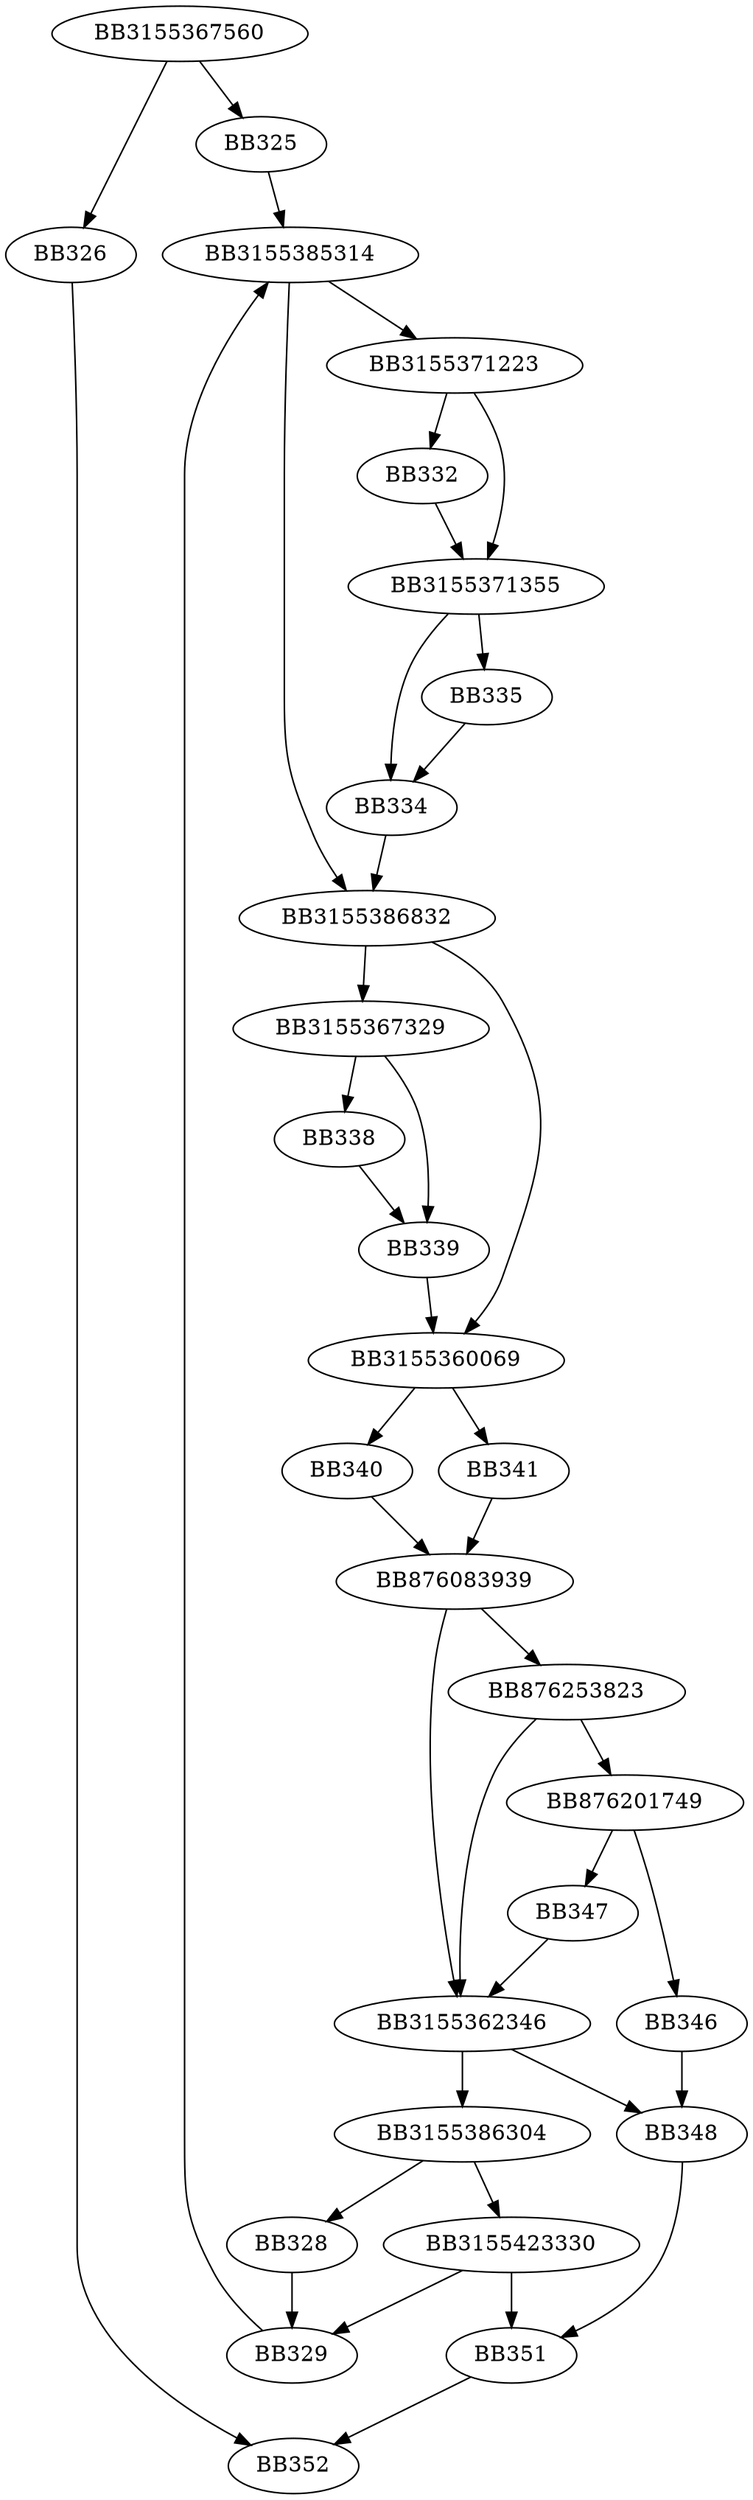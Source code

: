 digraph G{
	BB3155367560->BB325;
	BB3155367560->BB326;
	BB325->BB3155385314;
	BB328->BB329;
	BB329->BB3155385314;
	BB3155385314->BB3155371223;
	BB3155385314->BB3155386832;
	BB3155371223->BB332;
	BB3155371223->BB3155371355;
	BB332->BB3155371355;
	BB3155371355->BB334;
	BB3155371355->BB335;
	BB335->BB334;
	BB334->BB3155386832;
	BB3155386832->BB3155367329;
	BB3155386832->BB3155360069;
	BB3155367329->BB338;
	BB3155367329->BB339;
	BB338->BB339;
	BB339->BB3155360069;
	BB3155360069->BB340;
	BB3155360069->BB341;
	BB341->BB876083939;
	BB340->BB876083939;
	BB876083939->BB3155362346;
	BB876083939->BB876253823;
	BB876253823->BB3155362346;
	BB876253823->BB876201749;
	BB876201749->BB346;
	BB876201749->BB347;
	BB346->BB348;
	BB347->BB3155362346;
	BB3155362346->BB3155386304;
	BB3155362346->BB348;
	BB3155386304->BB3155423330;
	BB3155386304->BB328;
	BB3155423330->BB351;
	BB3155423330->BB329;
	BB348->BB351;
	BB351->BB352;
	BB326->BB352;
}
